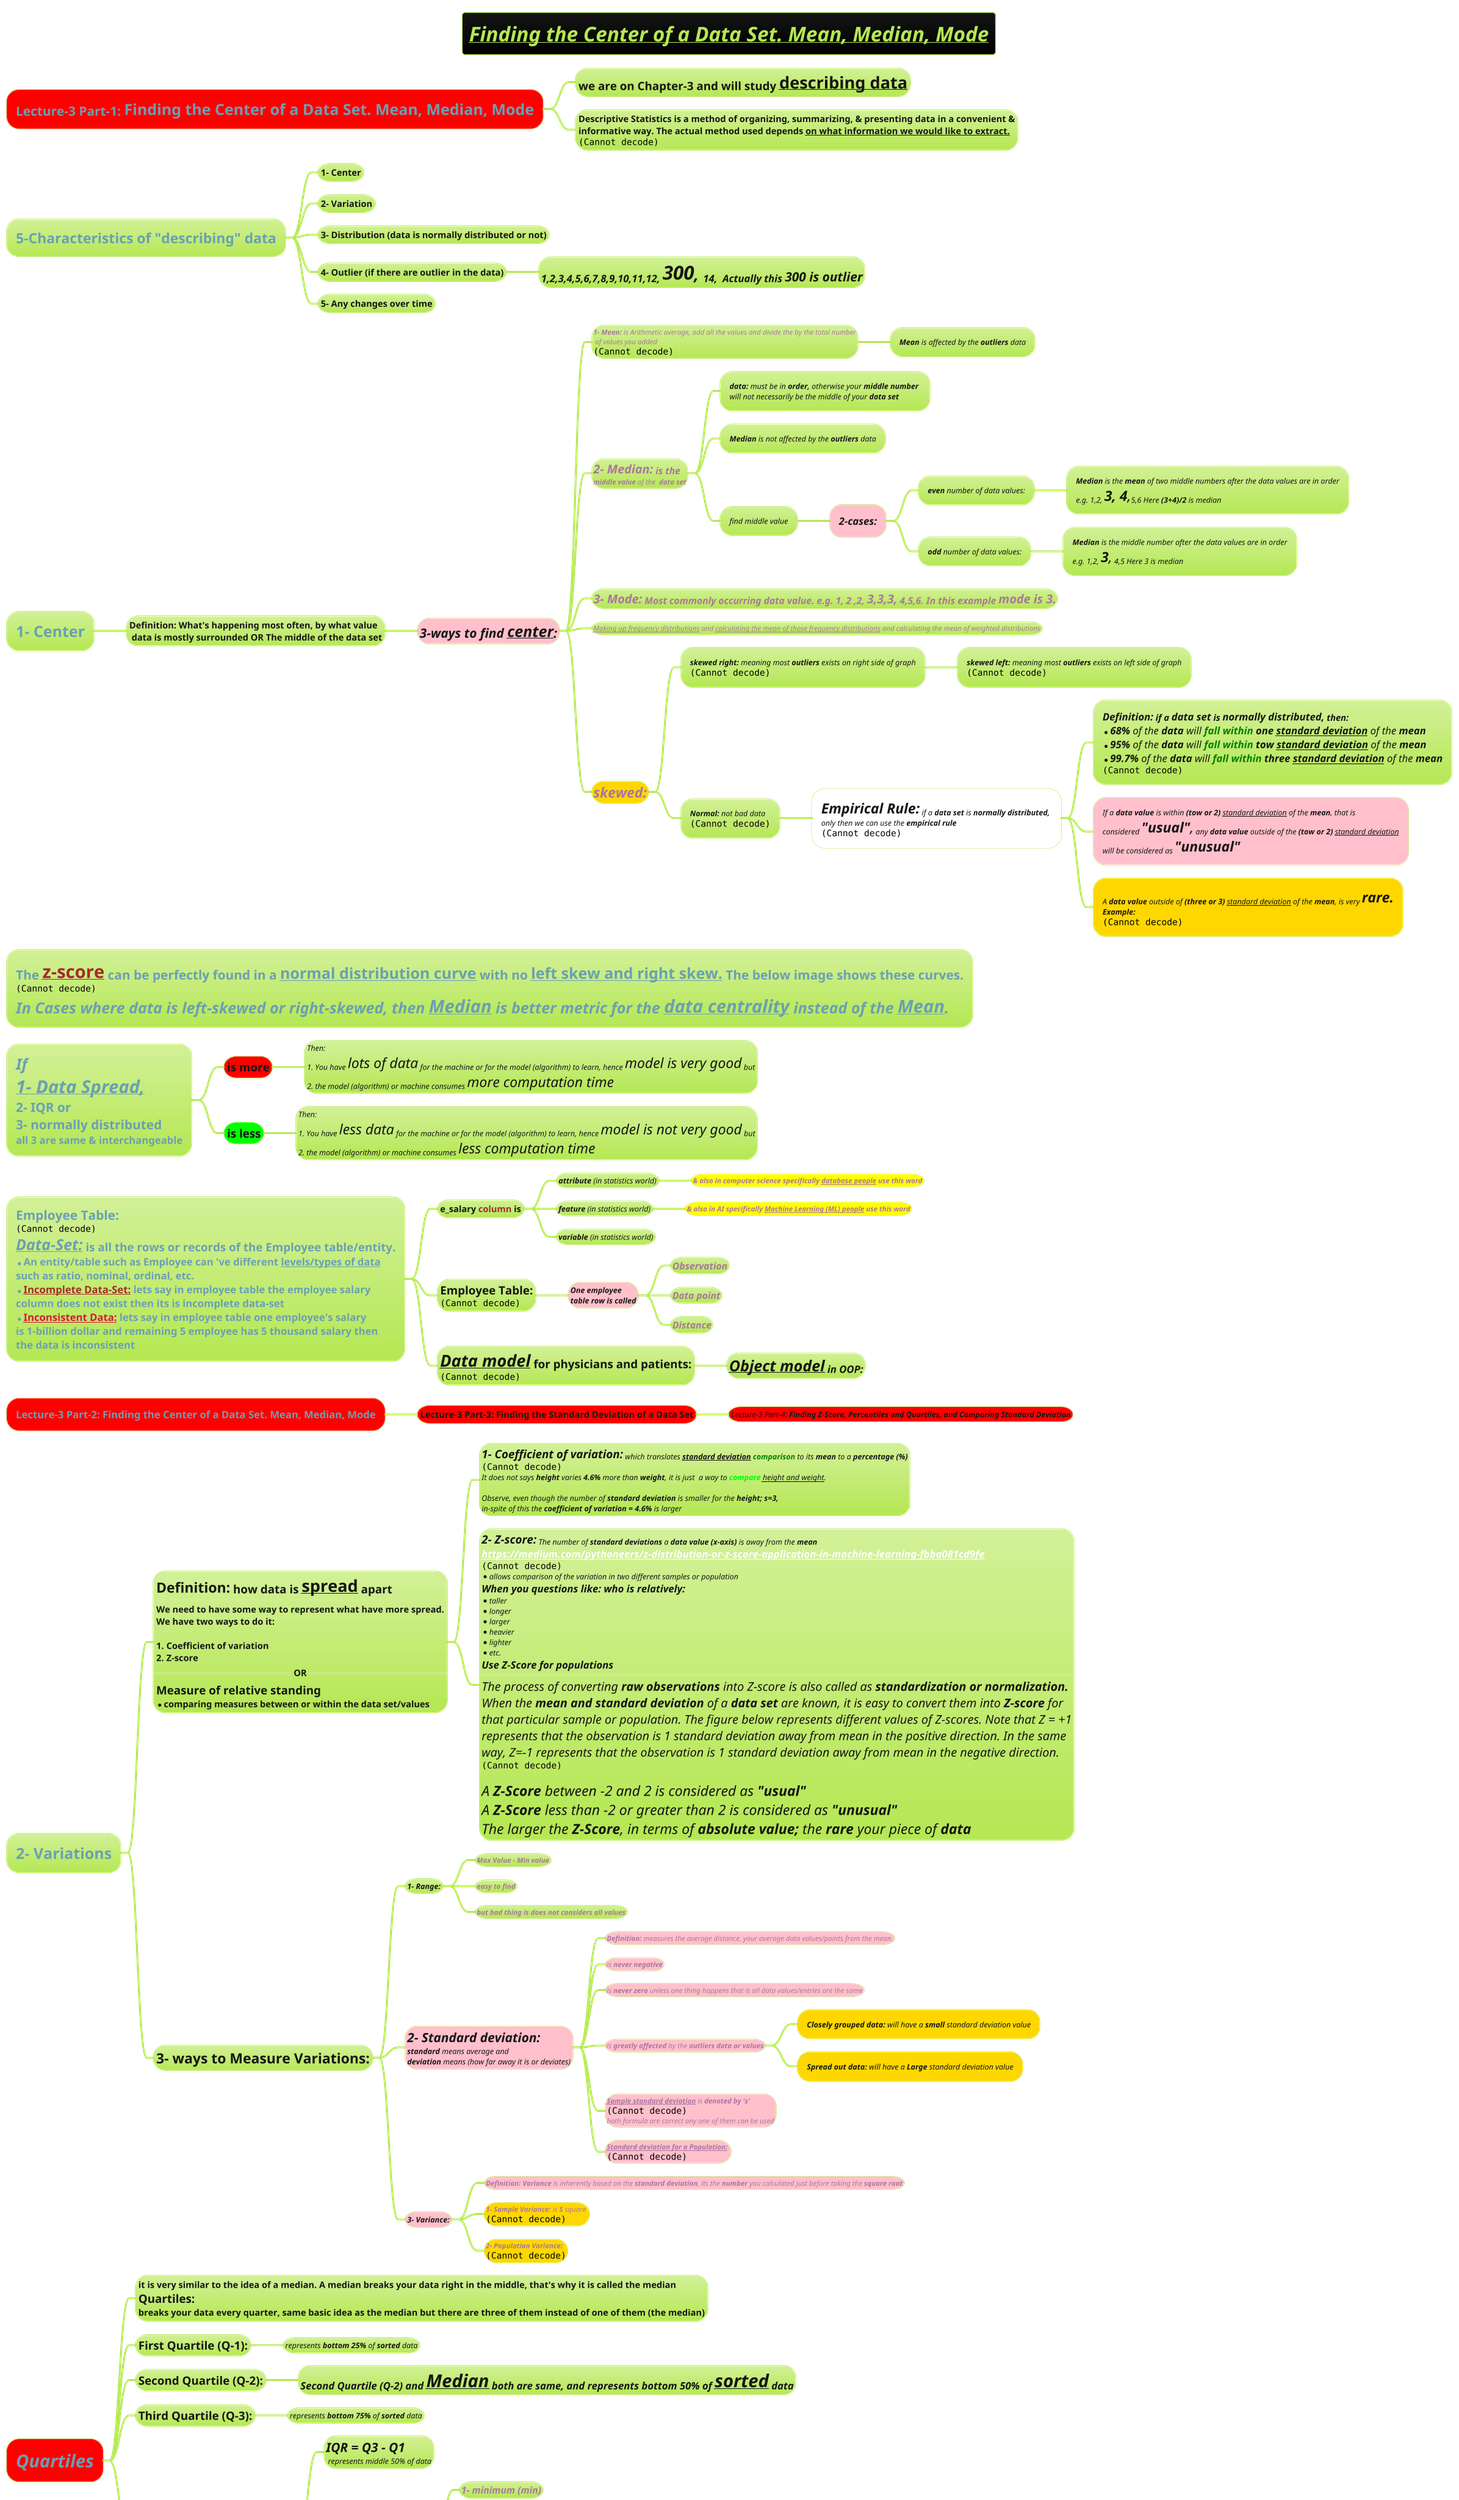 @startmindmap
skinparam node {
    FontStyle italic
}
!theme hacker

title =__//Finding the Center of a Data Set. Mean, Median, Mode//__

*[#red] =Lecture-3 Part-1: **Finding the Center of a Data Set. Mean, Median, Mode**
** = we are on Chapter-3 and will study **__describing data__**

**:**Descriptive Statistics** is a **method** of organizing, summarizing, & presenting data in a convenient &
informative way. The actual **method** used depends **__on what information we would like to extract.__**
<img:images/img_31.png>;


* <size: 22>**5-Characteristics of "describing" data**
** **1- Center**
** **2- Variation**
** **3- Distribution** (data is normally distributed or not)
** **4- Outlier** (if there are outlier in the data)
*** = 1,2,3,4,5,6,7,8,9,10,11,12, <size:22>**300**, </size>14,  Actually this **300 is outlier**
** **5- Any changes over time**


* =**1- Center**
** **Definition:** What's happening most often, by what value\n data is mostly surrounded OR The **middle** of the data set
***[#pink] =**3-ways to find __center__:**
**** **1- Mean:** is Arithmetic average, add all the values and divide the by the total number\n of values you added\n<img:images/img_12.png>
***** **Mean** is affected by the **outliers** data
**** =**2- Median:** is the \n**middle value** of the  **data set**
***** **data:** must be in **order,** otherwise your **middle number** \nwill not necessarily be the middle of your **data set**
***** **Median** is not affected by the **outliers** data
***** find middle value
******[#pink] =2-cases:
******* **even** number of data values:
******** **Median** is the **mean** of two middle numbers after the data values are in order\ne.g. 1,2, <size:22>**3, 4**,</size>5,6 Here **(3+4)/2** is median
******* **odd** number of data values:
******** **Median** is the middle number after the data values are in order\ne.g. 1,2, <size:22>**3**,</size> 4,5 Here 3 is median
**** =**3- Mode:** Most commonly occurring data value. e.g. 1, 2 ,2, **3,3,3,** 4,5,6. In this example **mode is 3.**
**** __Making up frequency distributions__ and __calculating the mean of those frequency distributions__ and calculating the mean of weighted distributions
****[#gold] <size: 22>**skewed:**</size>
***** **skewed right:** meaning most** outliers** exists on right side of graph\n<img:images/img_13.png>
****** **skewed left:** meaning most **outliers** exists on left side of graph\n<img:images/img_14.png>
***** **Normal:** not bad data \n<img:images/img_15.png>
******[#white] <size:22>**Empirical Rule:**</size> if a **data set** is **normally distributed,** \nonly then we can use the **empirical rule**\n<img:images/img_22.png>
*******:==**Definition:** if a **data set** is **normally distributed,** then:
* <size:16>**68%** of the **data** will <color #green>**fall within**</color> **one __standard deviation__** of the **mean**
* <size:16>**95%** of the **data** will <color #green>**fall within**</color> **tow __standard deviation__** of the **mean**
* <size:16>**99.7%** of the **data** will <color #green>**fall within**</color> **three __standard deviation__** of the **mean**
<img:images/img_24.png>;


*******[#pink]:If a **data value** is within **(tow or 2)** __standard deviation__ of the **mean**, that is
considered <size:22>**"usual"**,</size> any **data value** outside of the **(tow or 2)** __standard deviation__
will be considered as <size:22>**"unusual"**</size>;

*******[#gold]:A **data value** outside of **(three or 3)** __standard deviation__ of the **mean**, is very <size:22>**rare.**</size>
**Example:**
<img:images/img_19.png>;

*:=The __<color #brown>z-score</color>__ can be perfectly found in a __normal distribution curve__ with no __left skew and right skew.__ The below image shows these curves.
<img:images/img_23.png>
=//In Cases where data is left-skewed or right-skewed, then __Median__ is better metric for the __data centrality__ instead of the __Mean__.//;

*:=//If//
=//__1- Data Spread,__//
=2- IQR or
=3- normally distributed
all 3 are same & interchangeable;
**[#red] =is more
***:Then:
# You have <size:22>lots of data</size> for the machine or for the model (algorithm) to learn, hence <size:22>model is very good</size> but
# the model (algorithm) or machine consumes <size:22>more computation time</size>;
**[#lime] =is less
***:Then:
# You have <size:22>less data</size> for the machine or for the model (algorithm) to learn, hence <size:22>model is not very good</size> but
# the model (algorithm) or machine consumes <size:22>less computation time</size>;

*:=Employee Table:
<img:images/img_35.png>
==//__**Data-Set:**__// is all the rows or records of the Employee table/entity.
*An **entity/table** such as Employee can 've different __levels/types of data__
such as ratio, nominal, ordinal, etc.
* <color:brown>__Incomplete Data-Set:__</color> lets say in employee table the employee salary
column does not exist then its is incomplete data-set
* <color:crimson>__Inconsistent Data:__</color> lets say in employee table one employee's salary
is 1-billion dollar and remaining 5 employee has 5 thousand salary then
the data is inconsistent;

** e_salary <color:brown>column</color> is
*** **attribute** (in statistics world)
****[#yellow]  **& also in computer science specifically __database people__ use this word**
*** **feature** (in statistics world)
****[#yellow]  **& also in AI specifically __Machine Learning (ML) people__ use this word**
*** **variable** (in statistics world)
** =Employee Table: \n<img:images/img_41.png>
***[#pink] **One employee** \n**table row is called**
**** =Observation
**** =Data point
**** =Distance
** =//__Data model__// for physicians and patients: \n<img:images/img_36.png>
*** =//__Object model__// in OOP:

*[#red] Lecture-3 Part-2: **Finding the Center of a Data Set. Mean, Median, Mode**
**[#red] Lecture-3 Part-3: **Finding the Standard Deviation of a Data Set**
***[#red] Lecture-3 Part-4: **Finding Z-Score, Percentiles and Quartiles, and Comparing Standard Deviation**


* =**2- Variations**
**:=**Definition:** how data is **__spread__** apart
----
We need to have some way to represent what have more spread.
We have **two ways** to do it:

# **Coefficient of variation**
# **Z-score**
==**OR**==
=Measure of relative standing
* **comparing measures** between or within the **data set/values**;

***:<size:18>**1- Coefficient of variation:**</size> which translates __**standard deviation**__ <color #green>**comparison**</color> to its **mean** to a **percentage (%)**
<img:images/img_20.png>
It does not says **height** varies **4.6%** more than **weight**, it is just  a way to <color #lime>**compare**</color> __height and weight__.

Observe, even though the number of **standard deviation** is smaller for the **height; s=3,**
in-spite of this the **coefficient of variation = 4.6%** is larger;

***:<size:18>**2- Z-score:**</size> The number of **standard deviations** a **data value (x-axis)** is away from the **mean**
= [[https://medium.com/pythoneers/z-distribution-or-z-score-application-in-machine-learning-fbba081cd9fe]]
<img:images/img_21.png>
* allows comparison of the variation in two different samples or population
=When you questions like: who is relatively:
* taller
* longer
* larger
* heavier
* lighter
* etc.
=Use Z-Score for populations
====
<size:19>The process of converting **raw observations** into Z-score is also called as **standardization or normalization.**
<size:19>When the **mean and standard deviation** of a **data set** are known, it is easy to convert them into **Z-score** for
<size:19>that particular sample or population. The figure below represents different values of Z-scores. Note that Z = +1
<size:19>represents that the observation is 1 standard deviation away from mean in the positive direction. In the same
<size:19>way, Z=-1 represents that the observation is 1 standard deviation away from mean in the negative direction.
<img:images/img_25.png>

<size:22>A **Z-Score** between -2 and 2 is considered as **"usual"**
<size:22>A **Z-Score** less than -2 or greater than 2 is considered as **"unusual"**
<size:22>The larger the **Z-Score**, in terms of **absolute value;** the **rare** your piece of **data**;

** =**3- ways to Measure Variations:**
*** **1- Range:**
**** **Max Value - Min value**
**** **easy to find**
**** **but bad thing is does not considers all values**
***[#pink] =**2- Standard deviation:** \n**standard** means average and\n**deviation** means (how far away it is or deviates)
****[#pink] **Definition:** measures the average distance, your average data values/points from the mean.
****[#pink] is **never negative**
****[#pink] is **never zero** unless one thing happens that is all data values/entries are the same
****[#pink] is **greatly affected** by the **outliers data or values**
*****[#gold] **Closely grouped data:** will have a **small** standard deviation value
*****[#gold] **Spread out data:** will have a **Large** standard deviation value
****[#pink] **__Sample standard deviation__** is **denoted by 's'** \n<img:images/img_16.png> \nboth formula are correct any one of them can be used
****[#pink] **__Standard deviation for a Population:__** \n<img:images/img_17.png>


***[#pink] **3- Variance:**
****[#pink] **Definition:** **Variance** is inherently based on the **standard deviation**, its the **number** you calculated just before taking the **square root**
****[#gold] **1- Sample Variance:** is **S** square \n<img:images/img_18.png>
****[#gold] **2- Population Variance:**\n<img:images/img_18.png>

*[#red] =//**Quartiles**//
**:it is very similar to the idea of a **median**. A median breaks your data right in the middle, that's why it is called the median
= Quartiles:
breaks your data every **quarter**, same basic idea as the median but there are three of them instead of one of them (the median);
** =First Quartile (Q-1):
*** represents **bottom 25%** of **sorted** data
** =Second Quartile (Q-2):
*** =Second Quartile (Q-2) and //**__Median__**// both are same, and represents bottom 50% of //__**sorted**__// data
** =Third Quartile (Q-3):
*** represents **bottom 75%** of **sorted** data

** =IQR (Inter Quartile Range)
*** =**IQR = Q3 - Q1** \n represents middle 50% of data
*** = 5-Number Summary:
**** =1- minimum (min)
**** =2- Q1
****[#pink] =3- Median
**** =4- Q3
**** =5- maximum (max)
**** =Box Plot
*** = 5-Number Summary:\n<img:images/img_27.png>\n<img:images/img_28.png>

* =//**__Box plot__**//
** <img:images/img_29.png>
*** <img:images/img_30.png>


* =Percentiles
** Separates data into 100 parts, Therefore, there are 99 percentiles\n <img:images/img_26.png>
** **Example:** lets say you <size:22> score 78 on a test/exam </size> and you want to figure out the percentile for the class, you should find out how many people did worse than you.


* =//4- Outlier//
**:=Given below is the method to find the outliers //**__mathematically__**//
=Step-1: Find IQR, that is IQR = Q3- Q1
=Step-2: <color #green>1.5</color> * (IQR) = ( ? )
=Step-3: Q1 - <color #green>1.5</color> * (IQR)
=Step-4: Q3 + <color #green>1.5</color> * (IQR);
@endmindmap

